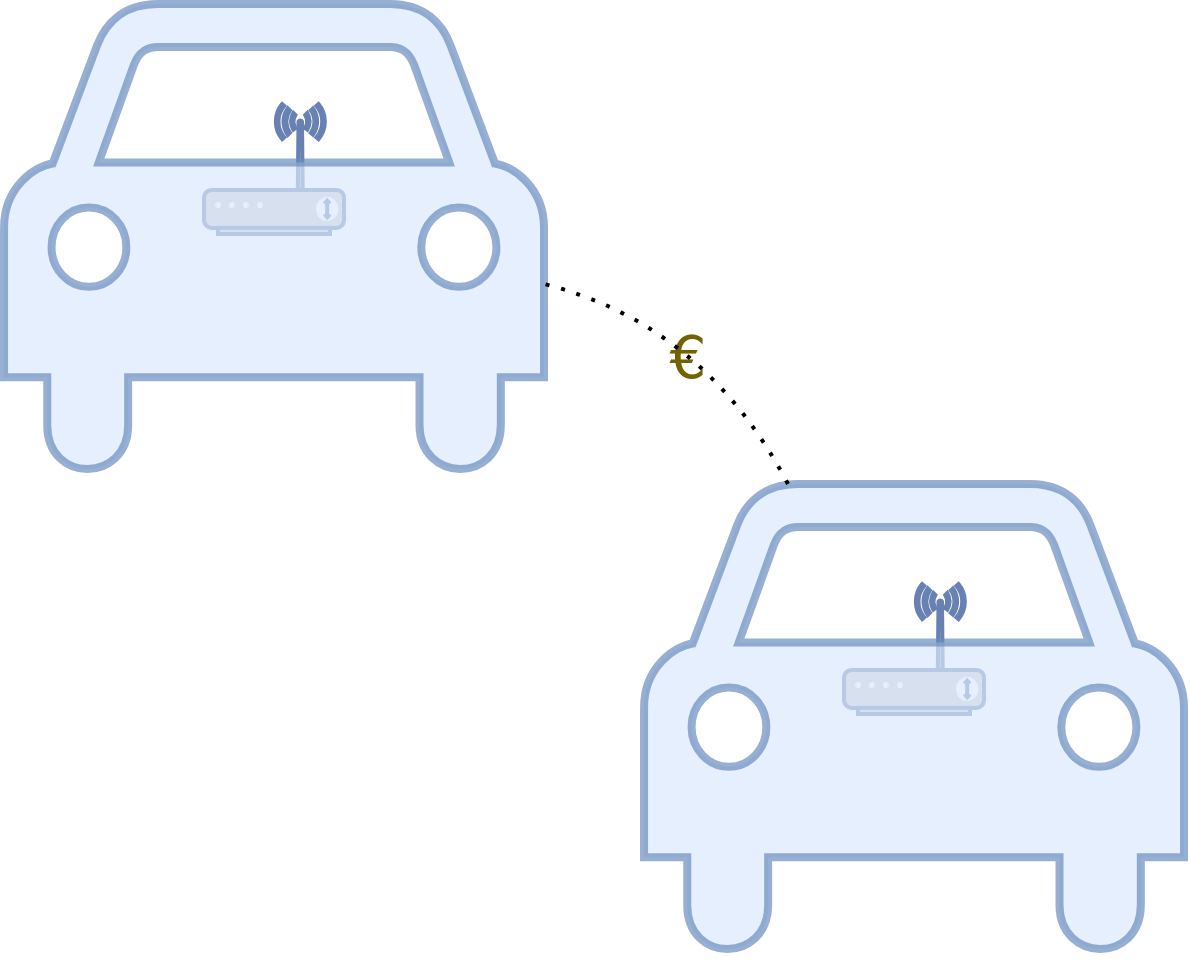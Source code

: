 <mxfile version="16.5.1" type="device"><diagram id="GpXNul5H59b5kgnJw6_x" name="Page-1"><mxGraphModel dx="1394" dy="817" grid="1" gridSize="10" guides="1" tooltips="1" connect="1" arrows="1" fold="1" page="1" pageScale="1" pageWidth="1169" pageHeight="827" math="0" shadow="0"><root><mxCell id="0"/><mxCell id="1" parent="0"/><mxCell id="6FLK9UNrlRnopMz_PsRz-4" value="€" style="text;html=1;strokeColor=none;fillColor=none;align=center;verticalAlign=middle;whiteSpace=wrap;rounded=0;fontFamily=Dejavu Sans;fontSize=29;fontColor=#726203;rotation=0;" parent="1" vertex="1"><mxGeometry x="702" y="272.2" width="60" height="30" as="geometry"/></mxCell><mxCell id="6FLK9UNrlRnopMz_PsRz-5" value="" style="group" parent="1" vertex="1" connectable="0"><mxGeometry x="710" y="350" width="270" height="240" as="geometry"/></mxCell><mxCell id="6FLK9UNrlRnopMz_PsRz-1" value="" style="fontColor=#0066CC;verticalAlign=top;verticalLabelPosition=bottom;labelPosition=center;align=center;html=1;outlineConnect=0;fillColor=#CCCCCC;strokeColor=#6881B3;gradientColor=none;gradientDirection=north;strokeWidth=2;shape=mxgraph.networks.wireless_modem;" parent="6FLK9UNrlRnopMz_PsRz-5" vertex="1"><mxGeometry x="100" y="50" width="70" height="65" as="geometry"/></mxCell><mxCell id="6FLK9UNrlRnopMz_PsRz-2" value="" style="shape=mxgraph.signs.transportation.car_4;html=1;pointerEvents=1;fillColor=#dae8fc;strokeColor=#6c8ebf;verticalLabelPosition=bottom;verticalAlign=top;align=center;opacity=70;strokeWidth=4;" parent="6FLK9UNrlRnopMz_PsRz-5" vertex="1"><mxGeometry width="270" height="240" as="geometry"/></mxCell><mxCell id="6FLK9UNrlRnopMz_PsRz-6" value="" style="group" parent="1" vertex="1" connectable="0"><mxGeometry x="390" y="110" width="270" height="240" as="geometry"/></mxCell><mxCell id="6FLK9UNrlRnopMz_PsRz-7" value="" style="fontColor=#0066CC;verticalAlign=top;verticalLabelPosition=bottom;labelPosition=center;align=center;html=1;outlineConnect=0;fillColor=#CCCCCC;strokeColor=#6881B3;gradientColor=none;gradientDirection=north;strokeWidth=2;shape=mxgraph.networks.wireless_modem;" parent="6FLK9UNrlRnopMz_PsRz-6" vertex="1"><mxGeometry x="100" y="50" width="70" height="65" as="geometry"/></mxCell><mxCell id="6FLK9UNrlRnopMz_PsRz-8" value="" style="shape=mxgraph.signs.transportation.car_4;html=1;pointerEvents=1;fillColor=#dae8fc;strokeColor=#6c8ebf;verticalLabelPosition=bottom;verticalAlign=top;align=center;opacity=70;strokeWidth=4;" parent="6FLK9UNrlRnopMz_PsRz-6" vertex="1"><mxGeometry width="270" height="240" as="geometry"/></mxCell><mxCell id="tUYqxoqGOgcn5vsE85KU-1" value="" style="endArrow=none;dashed=1;html=1;dashPattern=1 3;strokeWidth=2;curved=1;" edge="1" parent="1" source="6FLK9UNrlRnopMz_PsRz-2"><mxGeometry width="50" height="50" relative="1" as="geometry"><mxPoint x="560" y="440" as="sourcePoint"/><mxPoint x="660" y="250" as="targetPoint"/><Array as="points"><mxPoint x="740" y="270"/></Array></mxGeometry></mxCell></root></mxGraphModel></diagram></mxfile>